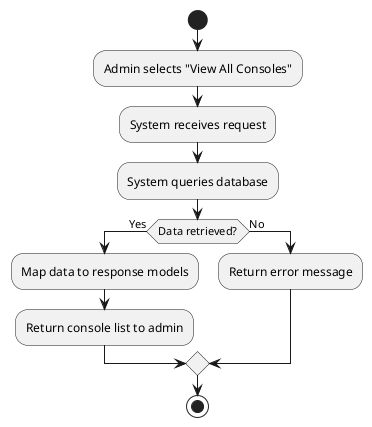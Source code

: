 @startuml
start
:Admin selects "View All Consoles";
:System receives request;
:System queries database;
if (Data retrieved?) then (Yes)
    :Map data to response models;
    :Return console list to admin;
else (No)
    :Return error message;
endif
stop
@enduml
